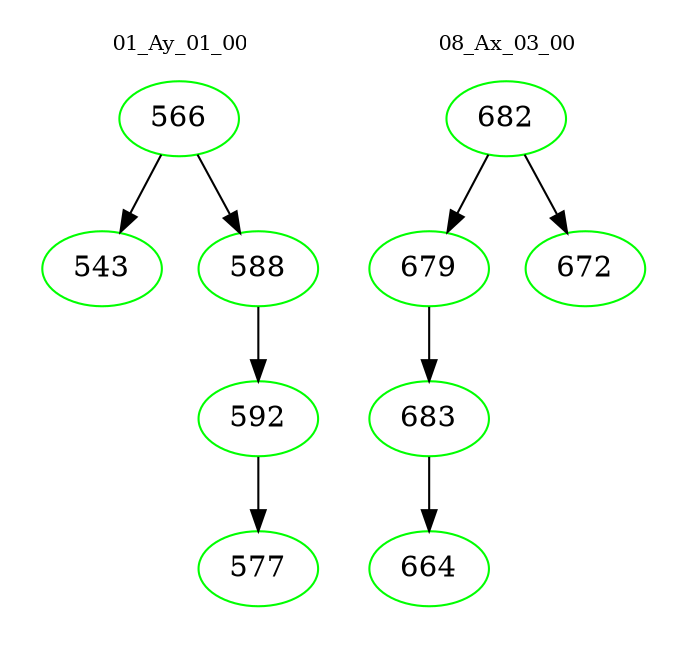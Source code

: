 digraph{
subgraph cluster_0 {
color = white
label = "01_Ay_01_00";
fontsize=10;
T0_566 [label="566", color="green"]
T0_566 -> T0_543 [color="black"]
T0_543 [label="543", color="green"]
T0_566 -> T0_588 [color="black"]
T0_588 [label="588", color="green"]
T0_588 -> T0_592 [color="black"]
T0_592 [label="592", color="green"]
T0_592 -> T0_577 [color="black"]
T0_577 [label="577", color="green"]
}
subgraph cluster_1 {
color = white
label = "08_Ax_03_00";
fontsize=10;
T1_682 [label="682", color="green"]
T1_682 -> T1_679 [color="black"]
T1_679 [label="679", color="green"]
T1_679 -> T1_683 [color="black"]
T1_683 [label="683", color="green"]
T1_683 -> T1_664 [color="black"]
T1_664 [label="664", color="green"]
T1_682 -> T1_672 [color="black"]
T1_672 [label="672", color="green"]
}
}
